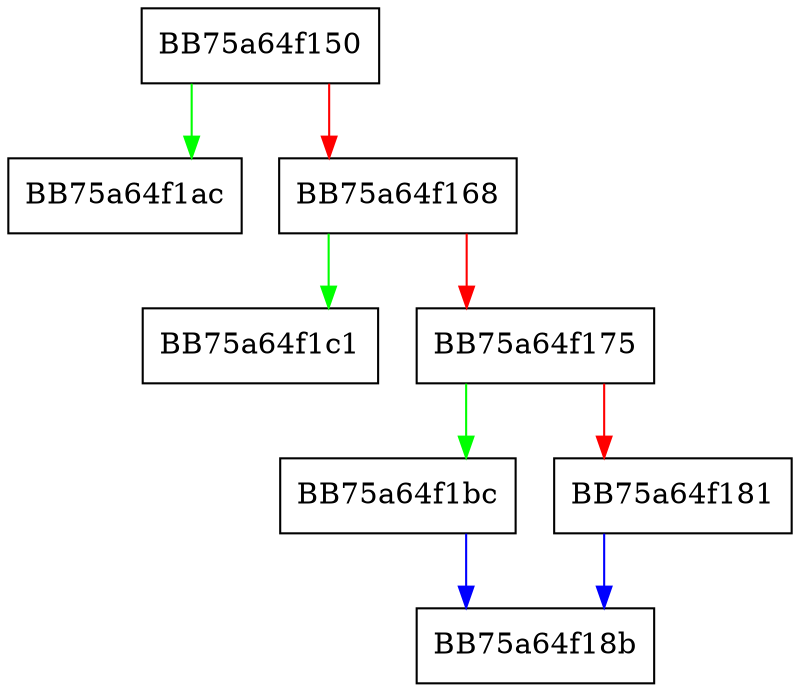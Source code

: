 digraph mp_lua_api_GetHSTRCallerId {
  node [shape="box"];
  graph [splines=ortho];
  BB75a64f150 -> BB75a64f1ac [color="green"];
  BB75a64f150 -> BB75a64f168 [color="red"];
  BB75a64f168 -> BB75a64f1c1 [color="green"];
  BB75a64f168 -> BB75a64f175 [color="red"];
  BB75a64f175 -> BB75a64f1bc [color="green"];
  BB75a64f175 -> BB75a64f181 [color="red"];
  BB75a64f181 -> BB75a64f18b [color="blue"];
  BB75a64f1bc -> BB75a64f18b [color="blue"];
}